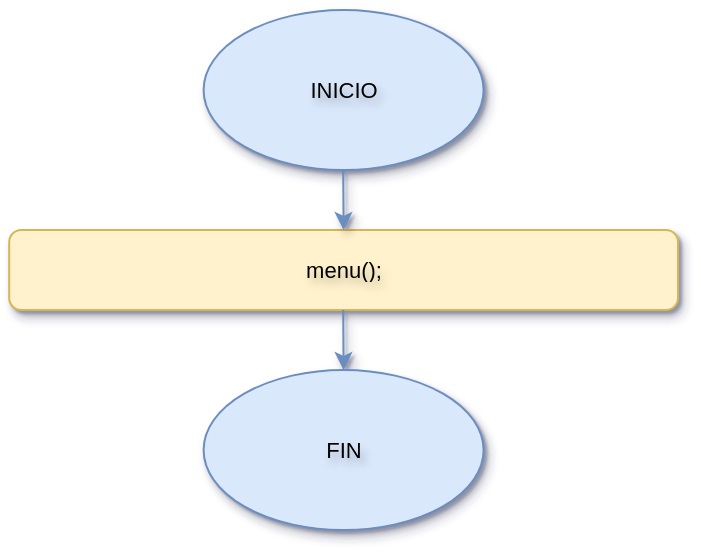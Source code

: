 <mxfile version="25.0.2">
  <diagram name="Página-1" id="XoVfdVzmXT0FCT3dWPdM">
    <mxGraphModel dx="840" dy="497" grid="1" gridSize="10" guides="1" tooltips="1" connect="1" arrows="1" fold="1" page="1" pageScale="1" pageWidth="827" pageHeight="1169" background="none" math="0" shadow="1">
      <root>
        <mxCell id="0" />
        <mxCell id="1" parent="0" />
        <mxCell id="gqJFN9A-wY2o9Y6DUlTp-1" value="INICIO" style="ellipse;whiteSpace=wrap;rounded=1;fillColor=#dae8fc;strokeColor=#6c8ebf;textShadow=1;strokeWidth=1;shadow=1;html=1;horizontal=1;fontSize=11;fontStyle=0;spacing=2;" parent="1" vertex="1">
          <mxGeometry x="332.8" y="20" width="140" height="80" as="geometry" />
        </mxCell>
        <mxCell id="gqJFN9A-wY2o9Y6DUlTp-11" value="menu();" style="rounded=1;whiteSpace=wrap;fillColor=#fff2cc;strokeColor=#d6b656;textShadow=1;strokeWidth=1;shadow=1;html=1;horizontal=1;fontSize=11;fontStyle=0;spacing=2;" parent="1" vertex="1">
          <mxGeometry x="235.6" y="130" width="334.4" height="40" as="geometry" />
        </mxCell>
        <mxCell id="gqJFN9A-wY2o9Y6DUlTp-24" value="" style="edgeStyle=orthogonalEdgeStyle;rounded=1;orthogonalLoop=1;jettySize=auto;fillColor=#dae8fc;strokeColor=#6c8ebf;textShadow=1;strokeWidth=1;shadow=1;html=1;horizontal=1;fontSize=11;fontStyle=0;spacing=2;exitX=0.5;exitY=1;exitDx=0;exitDy=0;" parent="1" edge="1">
          <mxGeometry relative="1" as="geometry">
            <mxPoint x="402.59" y="100" as="sourcePoint" />
            <mxPoint x="402.8" y="130" as="targetPoint" />
          </mxGeometry>
        </mxCell>
        <mxCell id="PQLrcjKw0SPNk92803Bu-2" value="" style="edgeStyle=orthogonalEdgeStyle;rounded=1;orthogonalLoop=1;jettySize=auto;fillColor=#dae8fc;strokeColor=#6c8ebf;textShadow=1;strokeWidth=1;shadow=1;html=1;horizontal=1;fontSize=11;fontStyle=0;spacing=2;exitX=0.5;exitY=1;exitDx=0;exitDy=0;" parent="1" edge="1">
          <mxGeometry relative="1" as="geometry">
            <mxPoint x="402.59" y="170" as="sourcePoint" />
            <mxPoint x="402.8" y="200" as="targetPoint" />
          </mxGeometry>
        </mxCell>
        <mxCell id="zBgUc0MRgDcSfg6FuZKC-1" value="FIN" style="ellipse;whiteSpace=wrap;rounded=1;fillColor=#dae8fc;strokeColor=#6c8ebf;textShadow=1;strokeWidth=1;shadow=1;html=1;horizontal=1;fontSize=11;fontStyle=0;spacing=2;" vertex="1" parent="1">
          <mxGeometry x="332.8" y="200" width="140" height="80" as="geometry" />
        </mxCell>
      </root>
    </mxGraphModel>
  </diagram>
</mxfile>
